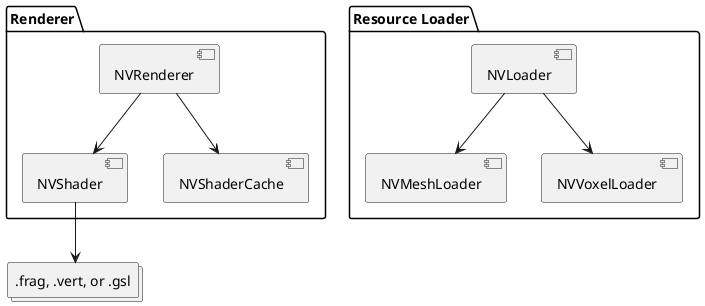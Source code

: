 @startuml Architecture

package "Resource Loader" {
    [NVLoader] --> [NVMeshLoader]
    [NVLoader] --> [NVVoxelLoader]
}


package "Renderer" {
    [NVRenderer] --> [NVShader]
    [NVRenderer] --> [NVShaderCache]
}

collections ".frag, .vert, or .gsl" as ShaderFiles

[NVShader] --> ShaderFiles

@enduml
